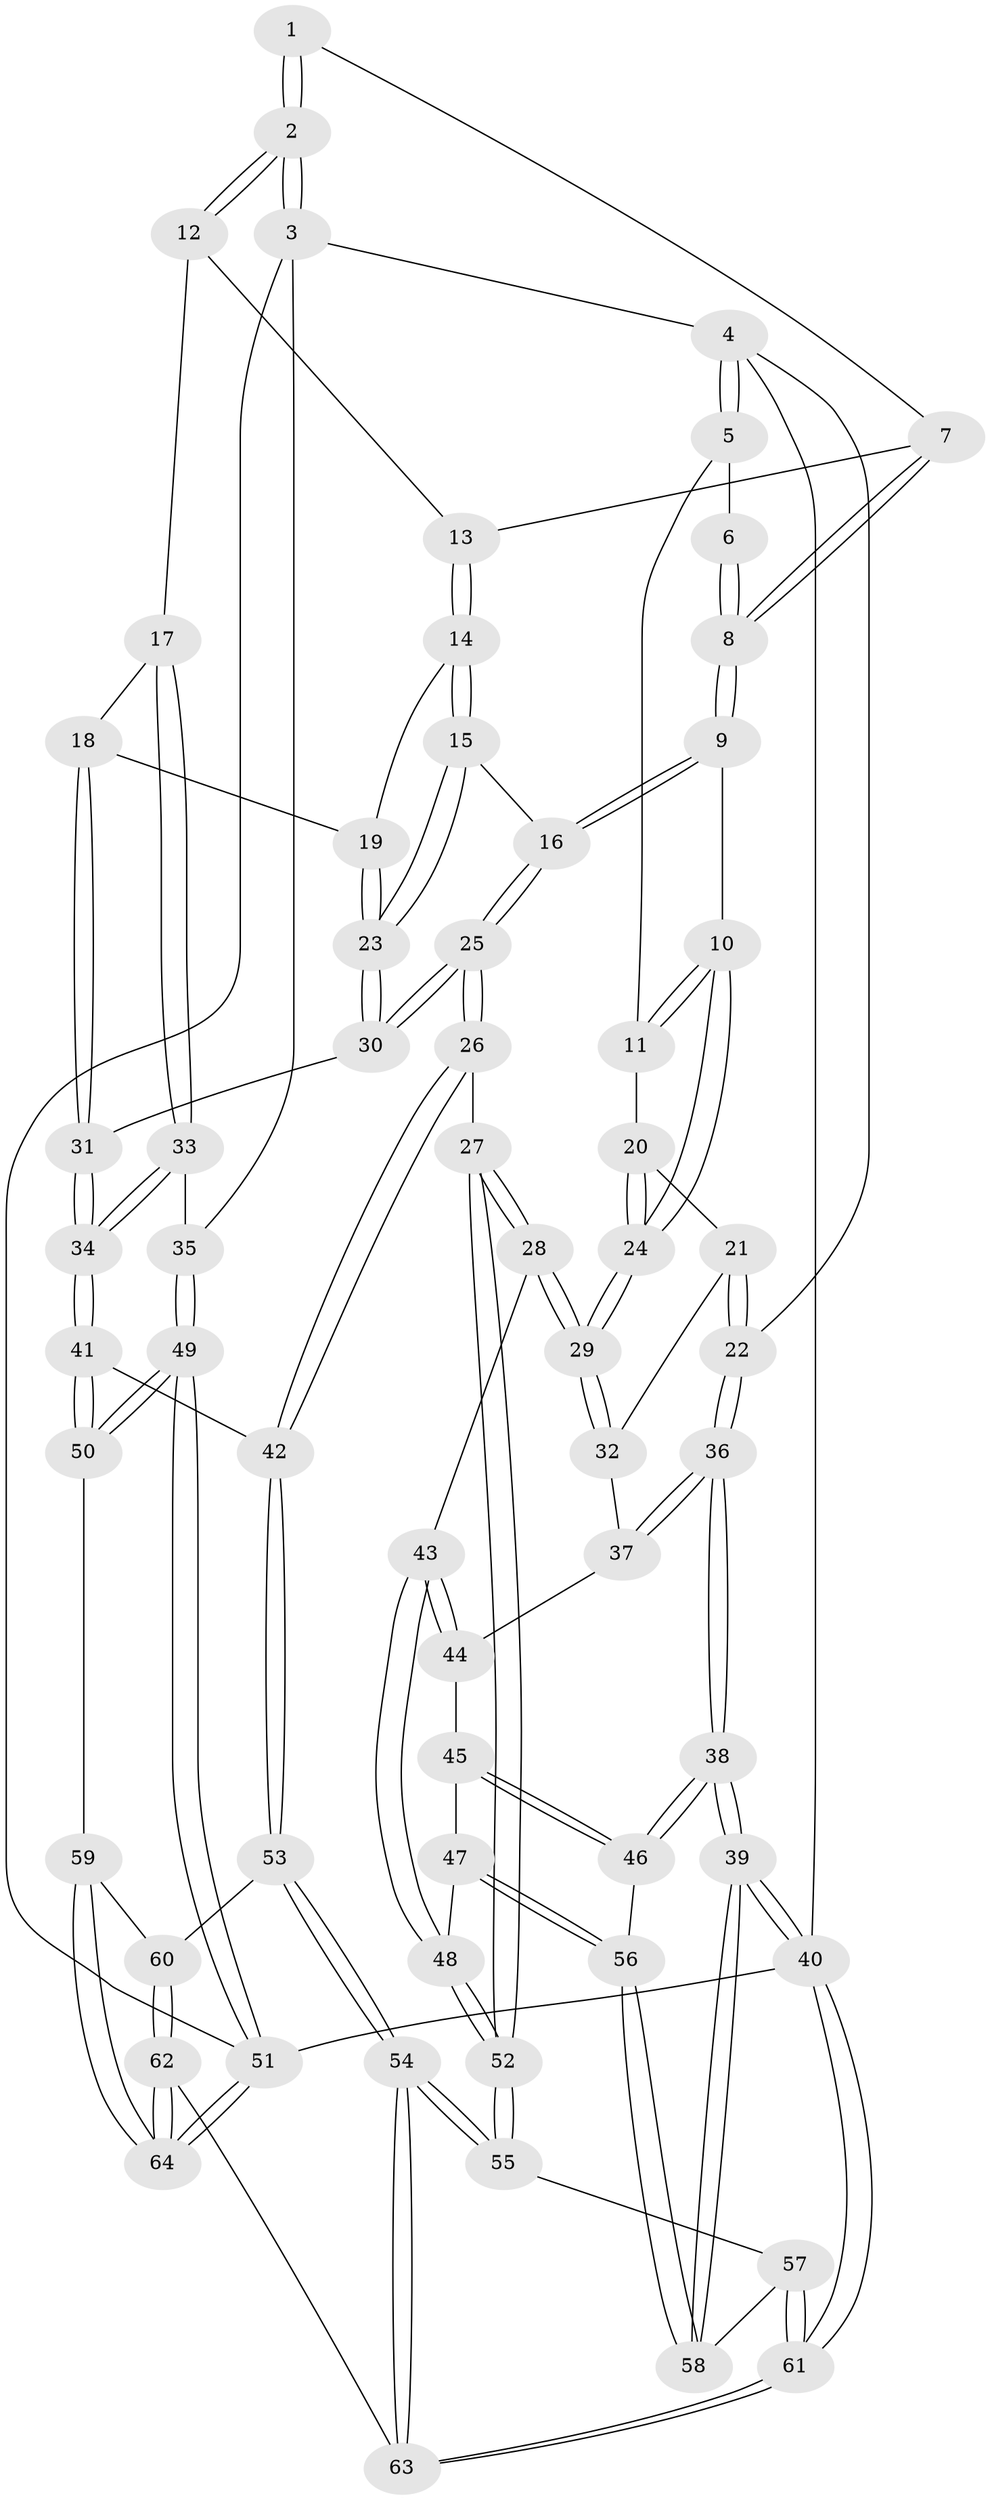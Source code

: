 // Generated by graph-tools (version 1.1) at 2025/11/02/27/25 16:11:59]
// undirected, 64 vertices, 157 edges
graph export_dot {
graph [start="1"]
  node [color=gray90,style=filled];
  1 [pos="+0.7234425630953507+0"];
  2 [pos="+1+0"];
  3 [pos="+1+0"];
  4 [pos="+0+0"];
  5 [pos="+0.3451216580925868+0"];
  6 [pos="+0.4904278166834446+0"];
  7 [pos="+0.7200657612945313+0"];
  8 [pos="+0.5525342836357272+0.12598162609252403"];
  9 [pos="+0.5446689715152788+0.18289523298332583"];
  10 [pos="+0.5322101493817321+0.1849549085182138"];
  11 [pos="+0.3574797778284737+0.13341898096012317"];
  12 [pos="+0.8288113599455241+0.10402576937198953"];
  13 [pos="+0.7473219036814363+0.09666840247795147"];
  14 [pos="+0.7347836308485298+0.12400333583622315"];
  15 [pos="+0.5615161192657122+0.18903160927749035"];
  16 [pos="+0.552318052598335+0.1867870912220955"];
  17 [pos="+0.9766054952745866+0.24364664176028852"];
  18 [pos="+0.8704004268333677+0.2658422326996937"];
  19 [pos="+0.7672871352887259+0.21259266402764132"];
  20 [pos="+0.3188619478312929+0.17069027872588058"];
  21 [pos="+0.23950480372704838+0.22756005718147707"];
  22 [pos="+0+0"];
  23 [pos="+0.6746159693412517+0.3059035405098112"];
  24 [pos="+0.4483271179010917+0.32725653001962896"];
  25 [pos="+0.552897852098272+0.43567046749355365"];
  26 [pos="+0.5166974338115765+0.4798492362518391"];
  27 [pos="+0.49345164343003023+0.47909802855085304"];
  28 [pos="+0.44229698353377245+0.4392676327422315"];
  29 [pos="+0.42824509087680823+0.40218001869736403"];
  30 [pos="+0.6818080246458752+0.3445153836952685"];
  31 [pos="+0.7652151660788725+0.3937885103524896"];
  32 [pos="+0.2346994543579603+0.26450661229826034"];
  33 [pos="+1+0.25568492082611627"];
  34 [pos="+0.8153148990126271+0.535043831406089"];
  35 [pos="+1+0.2448073560874672"];
  36 [pos="+0+0.4769783282067822"];
  37 [pos="+0.16119154388208792+0.3692606644224295"];
  38 [pos="+0+0.49727262742468714"];
  39 [pos="+0+1"];
  40 [pos="+0+1"];
  41 [pos="+0.809380602163352+0.5681057806738137"];
  42 [pos="+0.6987122190040698+0.630535568556961"];
  43 [pos="+0.34962543423584463+0.4667276885917241"];
  44 [pos="+0.23982341747208621+0.44727168652720034"];
  45 [pos="+0.2401898733312418+0.47004425815196055"];
  46 [pos="+0.14284524069410914+0.6072527240635397"];
  47 [pos="+0.2638397804431252+0.5857972916943625"];
  48 [pos="+0.28525799352206505+0.5852522179591139"];
  49 [pos="+1+0.7618396406364722"];
  50 [pos="+1+0.7396965453572278"];
  51 [pos="+1+1"];
  52 [pos="+0.3995745435947183+0.6426201017084481"];
  53 [pos="+0.6456772950638114+0.7891191624966911"];
  54 [pos="+0.4546608267777408+0.8389442411048633"];
  55 [pos="+0.41564961893564106+0.8166800528870815"];
  56 [pos="+0.18282768710360642+0.6314792475363462"];
  57 [pos="+0.30838330199458974+0.8235623958380377"];
  58 [pos="+0.23006378315983084+0.8091863539752034"];
  59 [pos="+0.7699761794706298+0.8690225779932652"];
  60 [pos="+0.6736939612539368+0.8178732939240204"];
  61 [pos="+0.19238928623864276+1"];
  62 [pos="+0.6363755022139134+1"];
  63 [pos="+0.4579205998583303+1"];
  64 [pos="+0.9953171623537791+1"];
  1 -- 2;
  1 -- 2;
  1 -- 7;
  2 -- 3;
  2 -- 3;
  2 -- 12;
  2 -- 12;
  3 -- 4;
  3 -- 35;
  3 -- 51;
  4 -- 5;
  4 -- 5;
  4 -- 22;
  4 -- 40;
  5 -- 6;
  5 -- 11;
  6 -- 8;
  6 -- 8;
  7 -- 8;
  7 -- 8;
  7 -- 13;
  8 -- 9;
  8 -- 9;
  9 -- 10;
  9 -- 16;
  9 -- 16;
  10 -- 11;
  10 -- 11;
  10 -- 24;
  10 -- 24;
  11 -- 20;
  12 -- 13;
  12 -- 17;
  13 -- 14;
  13 -- 14;
  14 -- 15;
  14 -- 15;
  14 -- 19;
  15 -- 16;
  15 -- 23;
  15 -- 23;
  16 -- 25;
  16 -- 25;
  17 -- 18;
  17 -- 33;
  17 -- 33;
  18 -- 19;
  18 -- 31;
  18 -- 31;
  19 -- 23;
  19 -- 23;
  20 -- 21;
  20 -- 24;
  20 -- 24;
  21 -- 22;
  21 -- 22;
  21 -- 32;
  22 -- 36;
  22 -- 36;
  23 -- 30;
  23 -- 30;
  24 -- 29;
  24 -- 29;
  25 -- 26;
  25 -- 26;
  25 -- 30;
  25 -- 30;
  26 -- 27;
  26 -- 42;
  26 -- 42;
  27 -- 28;
  27 -- 28;
  27 -- 52;
  27 -- 52;
  28 -- 29;
  28 -- 29;
  28 -- 43;
  29 -- 32;
  29 -- 32;
  30 -- 31;
  31 -- 34;
  31 -- 34;
  32 -- 37;
  33 -- 34;
  33 -- 34;
  33 -- 35;
  34 -- 41;
  34 -- 41;
  35 -- 49;
  35 -- 49;
  36 -- 37;
  36 -- 37;
  36 -- 38;
  36 -- 38;
  37 -- 44;
  38 -- 39;
  38 -- 39;
  38 -- 46;
  38 -- 46;
  39 -- 40;
  39 -- 40;
  39 -- 58;
  39 -- 58;
  40 -- 61;
  40 -- 61;
  40 -- 51;
  41 -- 42;
  41 -- 50;
  41 -- 50;
  42 -- 53;
  42 -- 53;
  43 -- 44;
  43 -- 44;
  43 -- 48;
  43 -- 48;
  44 -- 45;
  45 -- 46;
  45 -- 46;
  45 -- 47;
  46 -- 56;
  47 -- 48;
  47 -- 56;
  47 -- 56;
  48 -- 52;
  48 -- 52;
  49 -- 50;
  49 -- 50;
  49 -- 51;
  49 -- 51;
  50 -- 59;
  51 -- 64;
  51 -- 64;
  52 -- 55;
  52 -- 55;
  53 -- 54;
  53 -- 54;
  53 -- 60;
  54 -- 55;
  54 -- 55;
  54 -- 63;
  54 -- 63;
  55 -- 57;
  56 -- 58;
  56 -- 58;
  57 -- 58;
  57 -- 61;
  57 -- 61;
  59 -- 60;
  59 -- 64;
  59 -- 64;
  60 -- 62;
  60 -- 62;
  61 -- 63;
  61 -- 63;
  62 -- 63;
  62 -- 64;
  62 -- 64;
}
